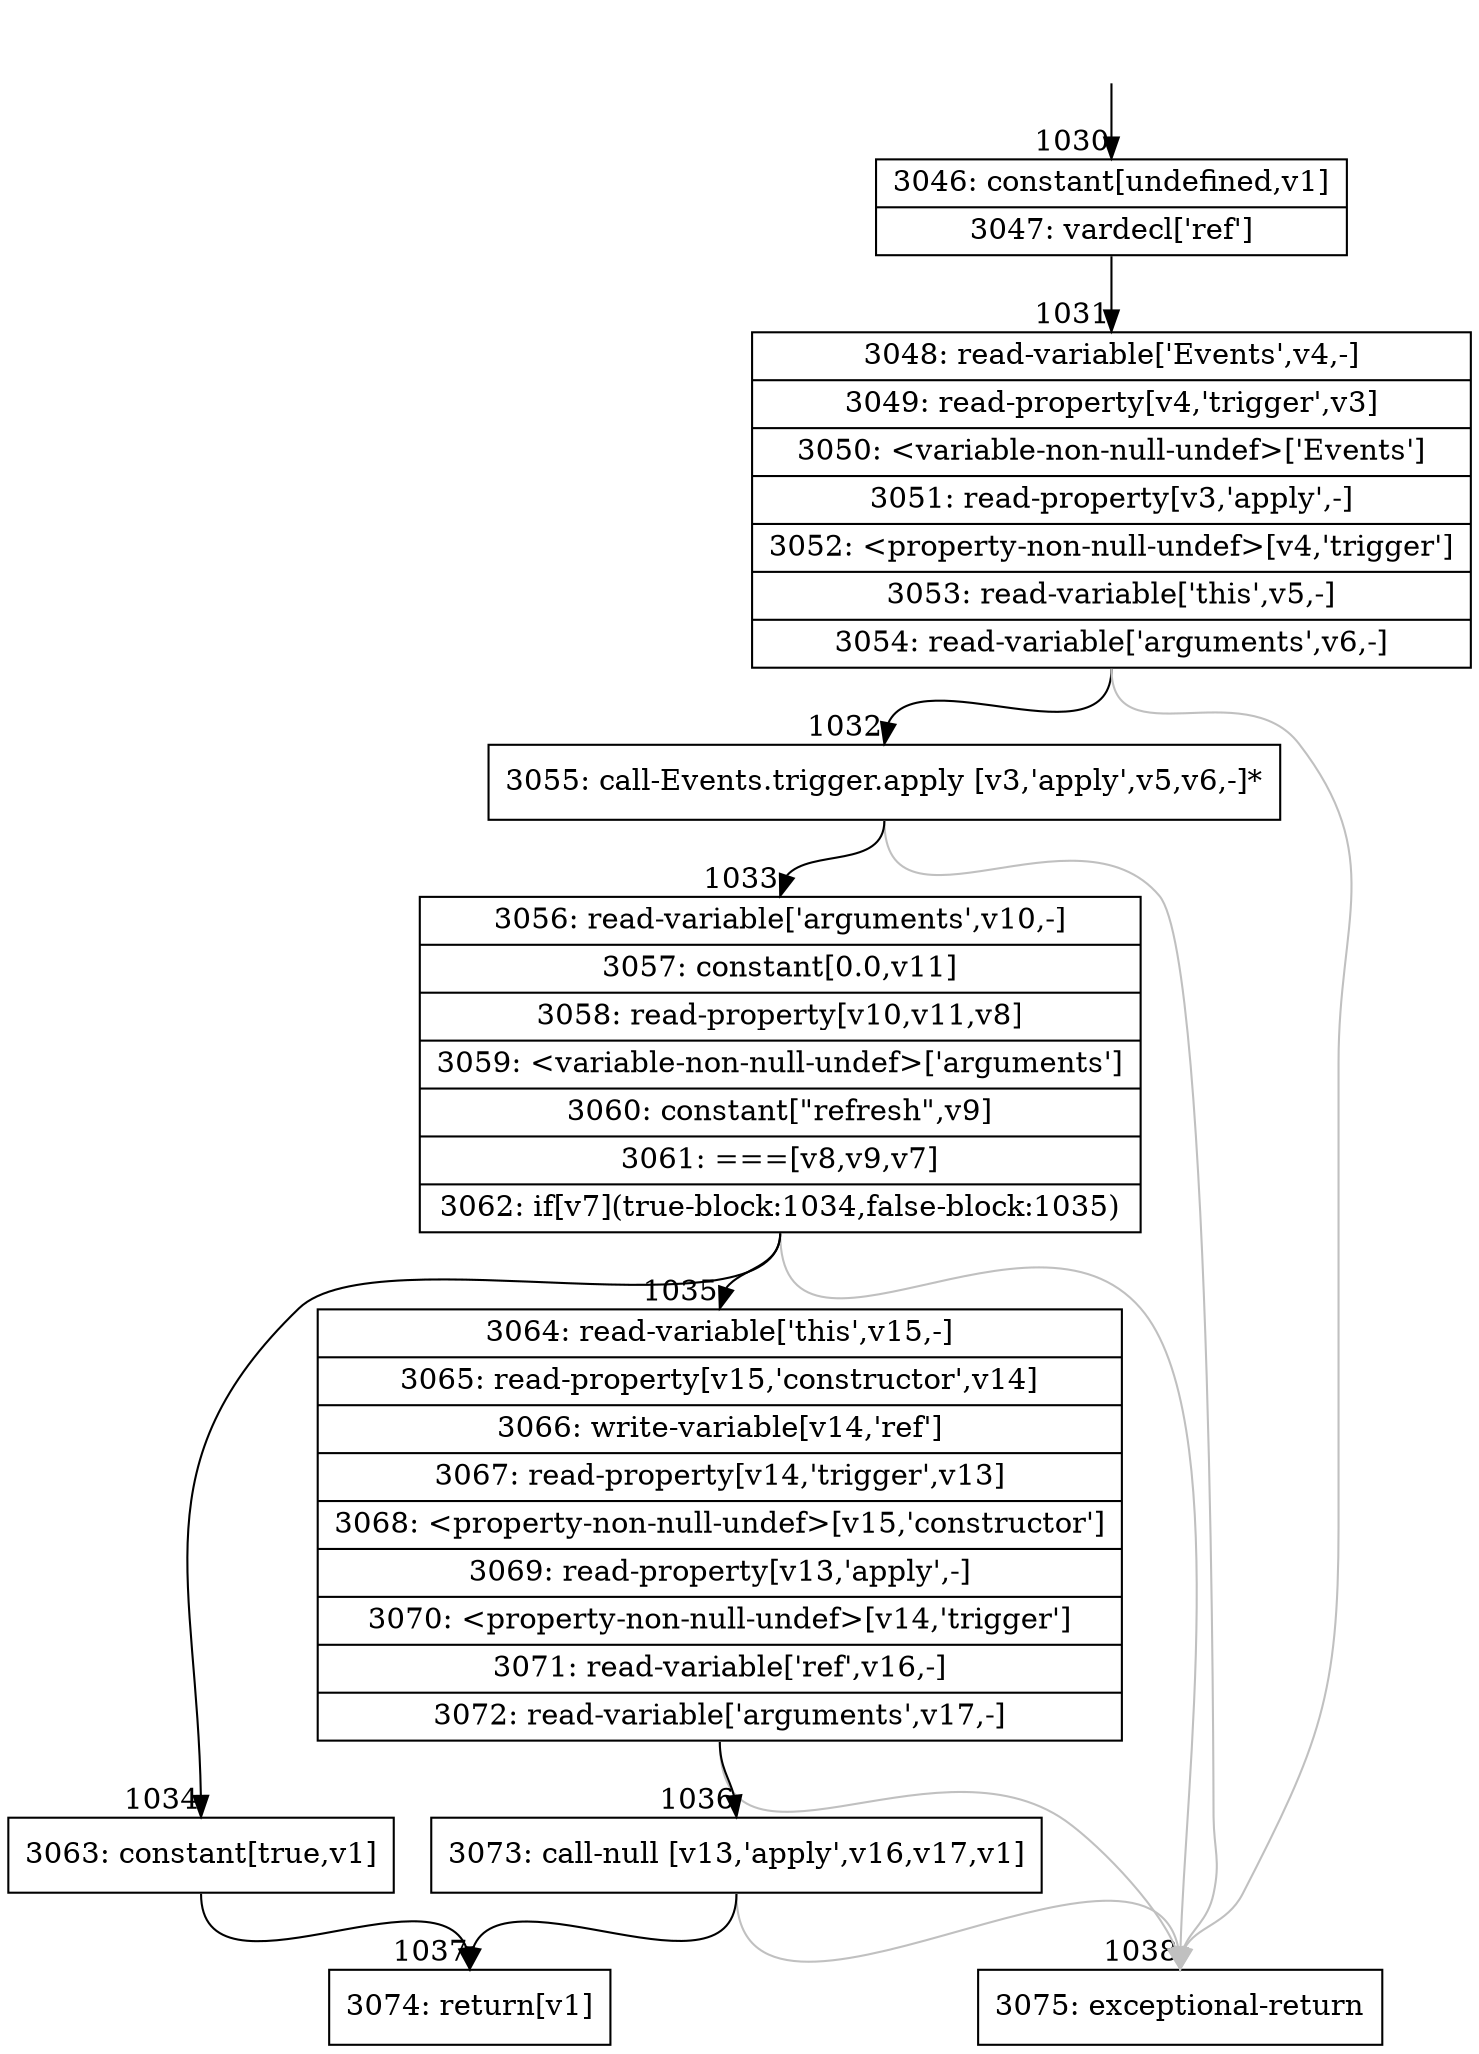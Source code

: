 digraph {
rankdir="TD"
BB_entry88[shape=none,label=""];
BB_entry88 -> BB1030 [tailport=s, headport=n, headlabel="    1030"]
BB1030 [shape=record label="{3046: constant[undefined,v1]|3047: vardecl['ref']}" ] 
BB1030 -> BB1031 [tailport=s, headport=n, headlabel="      1031"]
BB1031 [shape=record label="{3048: read-variable['Events',v4,-]|3049: read-property[v4,'trigger',v3]|3050: \<variable-non-null-undef\>['Events']|3051: read-property[v3,'apply',-]|3052: \<property-non-null-undef\>[v4,'trigger']|3053: read-variable['this',v5,-]|3054: read-variable['arguments',v6,-]}" ] 
BB1031 -> BB1032 [tailport=s, headport=n, headlabel="      1032"]
BB1031 -> BB1038 [tailport=s, headport=n, color=gray, headlabel="      1038"]
BB1032 [shape=record label="{3055: call-Events.trigger.apply [v3,'apply',v5,v6,-]*}" ] 
BB1032 -> BB1033 [tailport=s, headport=n, headlabel="      1033"]
BB1032 -> BB1038 [tailport=s, headport=n, color=gray]
BB1033 [shape=record label="{3056: read-variable['arguments',v10,-]|3057: constant[0.0,v11]|3058: read-property[v10,v11,v8]|3059: \<variable-non-null-undef\>['arguments']|3060: constant[\"refresh\",v9]|3061: ===[v8,v9,v7]|3062: if[v7](true-block:1034,false-block:1035)}" ] 
BB1033 -> BB1034 [tailport=s, headport=n, headlabel="      1034"]
BB1033 -> BB1035 [tailport=s, headport=n, headlabel="      1035"]
BB1033 -> BB1038 [tailport=s, headport=n, color=gray]
BB1034 [shape=record label="{3063: constant[true,v1]}" ] 
BB1034 -> BB1037 [tailport=s, headport=n, headlabel="      1037"]
BB1035 [shape=record label="{3064: read-variable['this',v15,-]|3065: read-property[v15,'constructor',v14]|3066: write-variable[v14,'ref']|3067: read-property[v14,'trigger',v13]|3068: \<property-non-null-undef\>[v15,'constructor']|3069: read-property[v13,'apply',-]|3070: \<property-non-null-undef\>[v14,'trigger']|3071: read-variable['ref',v16,-]|3072: read-variable['arguments',v17,-]}" ] 
BB1035 -> BB1036 [tailport=s, headport=n, headlabel="      1036"]
BB1035 -> BB1038 [tailport=s, headport=n, color=gray]
BB1036 [shape=record label="{3073: call-null [v13,'apply',v16,v17,v1]}" ] 
BB1036 -> BB1037 [tailport=s, headport=n]
BB1036 -> BB1038 [tailport=s, headport=n, color=gray]
BB1037 [shape=record label="{3074: return[v1]}" ] 
BB1038 [shape=record label="{3075: exceptional-return}" ] 
//#$~ 866
}
